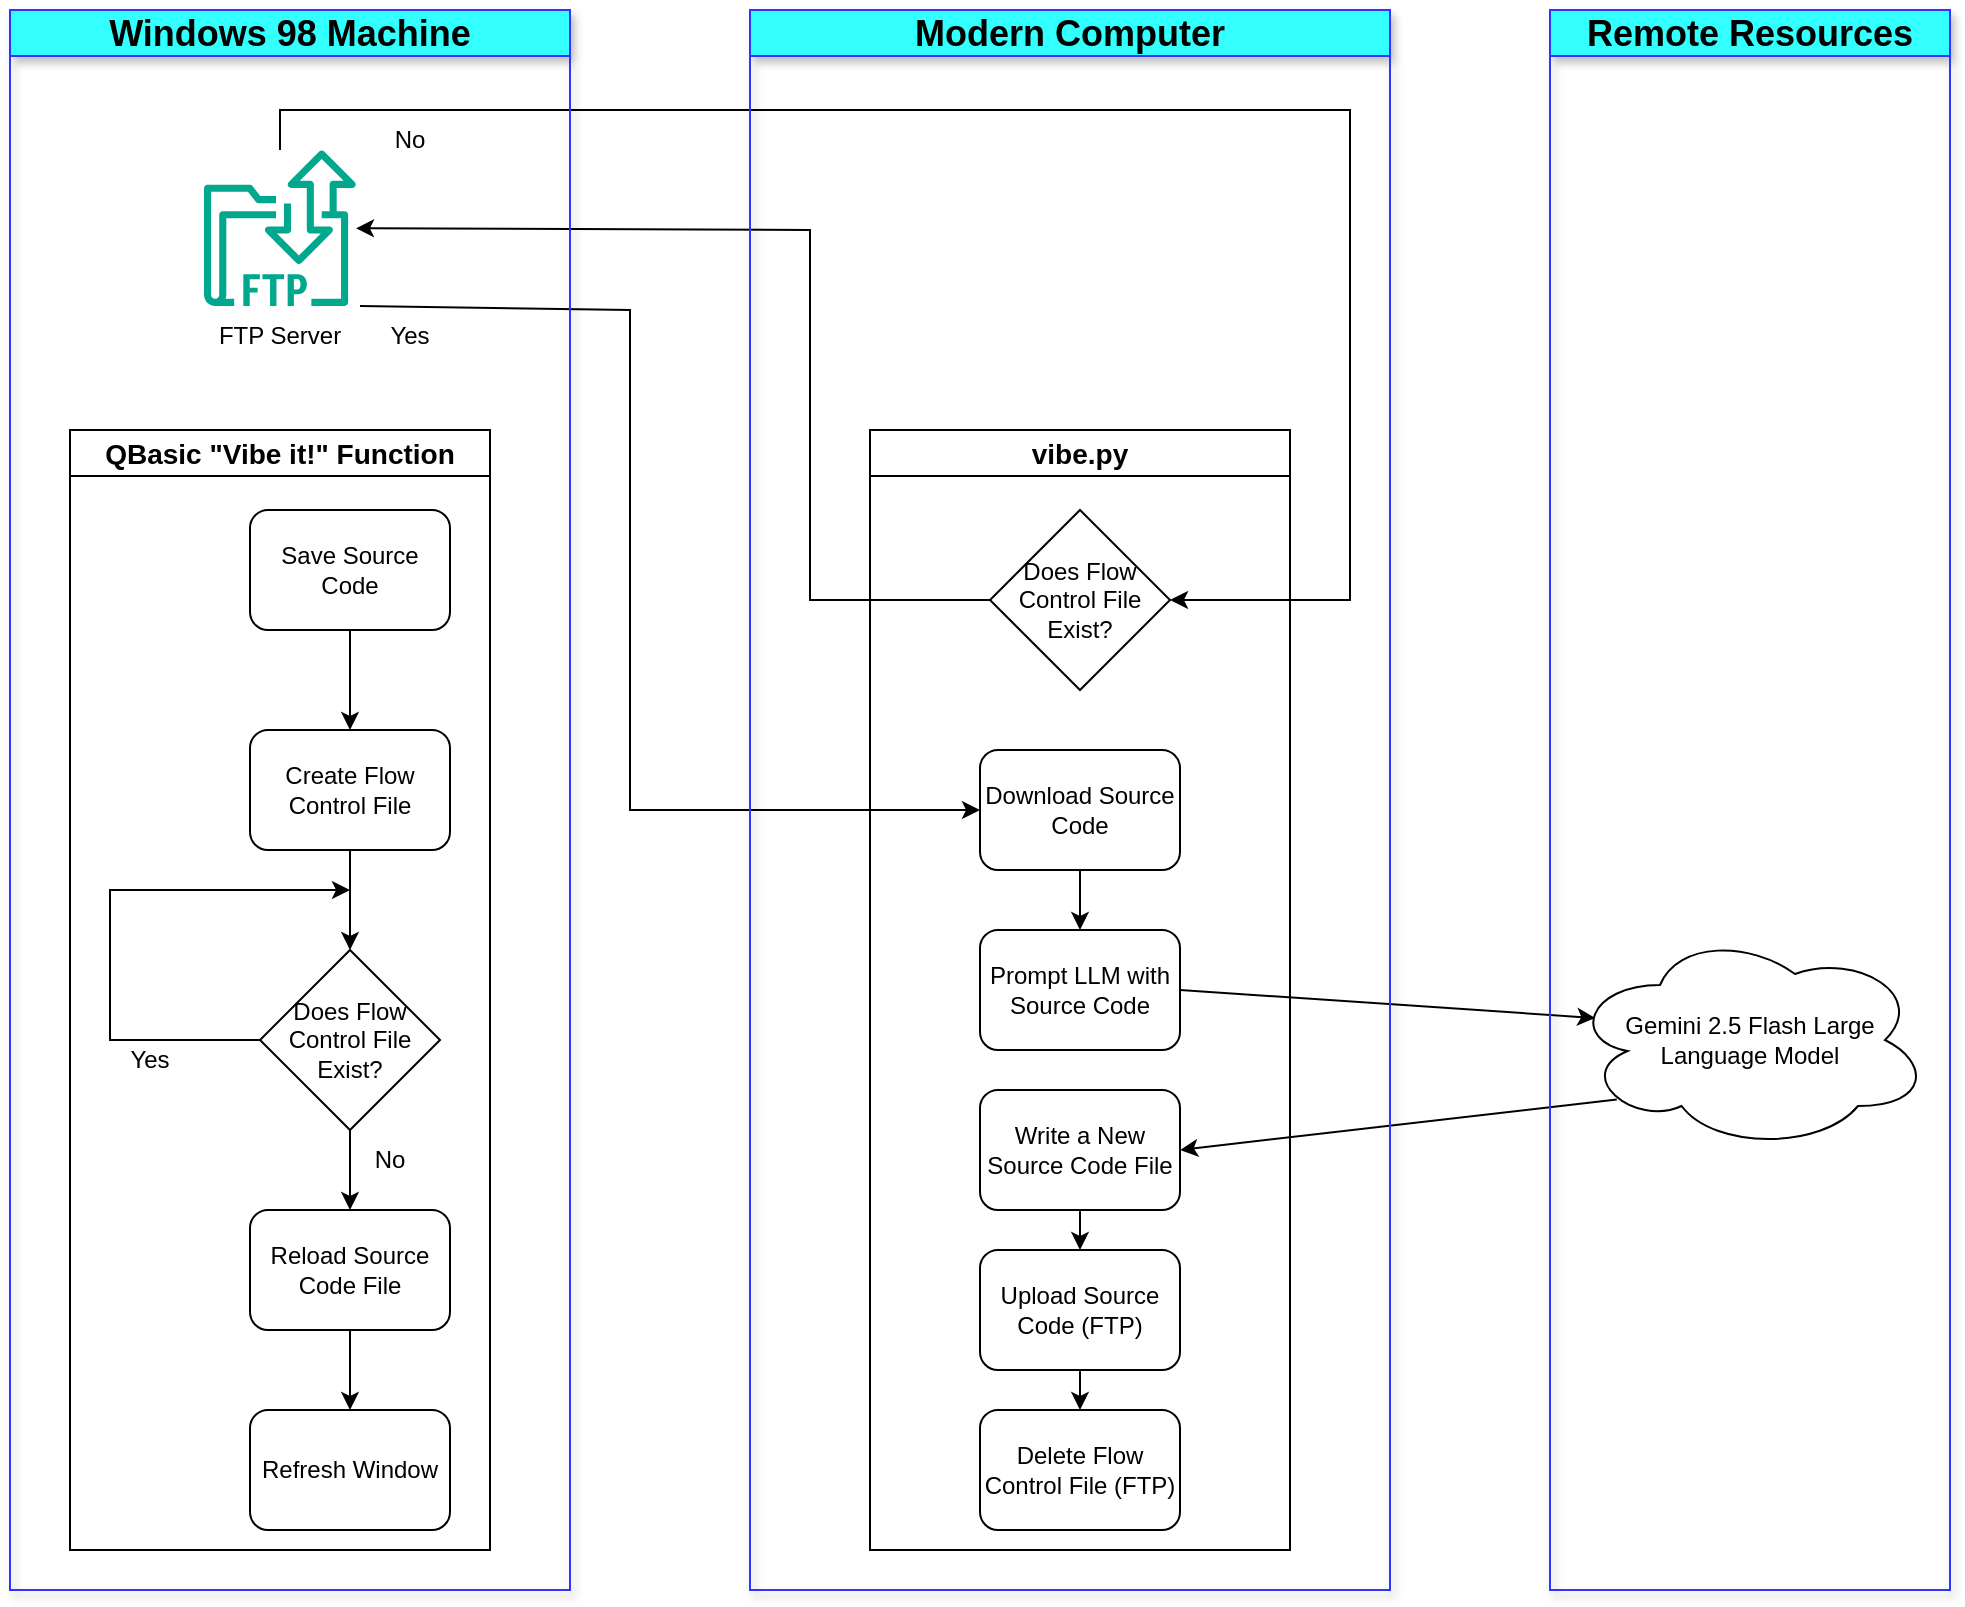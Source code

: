 <mxfile version="26.1.1">
  <diagram name="Page-1" id="vf8676xWwSwsVDpkcKIF">
    <mxGraphModel dx="1906" dy="2333" grid="1" gridSize="10" guides="1" tooltips="1" connect="1" arrows="1" fold="1" page="1" pageScale="1" pageWidth="850" pageHeight="1400" math="0" shadow="0">
      <root>
        <mxCell id="0" />
        <mxCell id="1" parent="0" />
        <mxCell id="vK8tLTEhmz0fo8iZFx5g-5" value="Create Flow Control File" style="rounded=1;whiteSpace=wrap;html=1;" vertex="1" parent="1">
          <mxGeometry x="190" y="250" width="100" height="60" as="geometry" />
        </mxCell>
        <mxCell id="vK8tLTEhmz0fo8iZFx5g-6" value="Save Source Code" style="rounded=1;whiteSpace=wrap;html=1;" vertex="1" parent="1">
          <mxGeometry x="190" y="140" width="100" height="60" as="geometry" />
        </mxCell>
        <mxCell id="vK8tLTEhmz0fo8iZFx5g-7" value="Does Flow Control File&lt;div&gt;Exist?&lt;/div&gt;" style="rhombus;whiteSpace=wrap;html=1;" vertex="1" parent="1">
          <mxGeometry x="195" y="360" width="90" height="90" as="geometry" />
        </mxCell>
        <mxCell id="vK8tLTEhmz0fo8iZFx5g-8" value="" style="endArrow=classic;html=1;rounded=0;exitX=0.5;exitY=1;exitDx=0;exitDy=0;entryX=0.5;entryY=0;entryDx=0;entryDy=0;" edge="1" parent="1" source="vK8tLTEhmz0fo8iZFx5g-5" target="vK8tLTEhmz0fo8iZFx5g-7">
          <mxGeometry width="50" height="50" relative="1" as="geometry">
            <mxPoint x="450" y="430" as="sourcePoint" />
            <mxPoint x="500" y="380" as="targetPoint" />
          </mxGeometry>
        </mxCell>
        <mxCell id="vK8tLTEhmz0fo8iZFx5g-9" value="" style="endArrow=classic;html=1;rounded=0;exitX=0.5;exitY=1;exitDx=0;exitDy=0;" edge="1" parent="1" source="vK8tLTEhmz0fo8iZFx5g-6" target="vK8tLTEhmz0fo8iZFx5g-5">
          <mxGeometry width="50" height="50" relative="1" as="geometry">
            <mxPoint x="450" y="430" as="sourcePoint" />
            <mxPoint x="500" y="380" as="targetPoint" />
          </mxGeometry>
        </mxCell>
        <mxCell id="vK8tLTEhmz0fo8iZFx5g-10" value="" style="endArrow=classic;html=1;rounded=0;exitX=0;exitY=0.5;exitDx=0;exitDy=0;" edge="1" parent="1" source="vK8tLTEhmz0fo8iZFx5g-7">
          <mxGeometry width="50" height="50" relative="1" as="geometry">
            <mxPoint x="450" y="430" as="sourcePoint" />
            <mxPoint x="240" y="330" as="targetPoint" />
            <Array as="points">
              <mxPoint x="120" y="405" />
              <mxPoint x="120" y="330" />
            </Array>
          </mxGeometry>
        </mxCell>
        <mxCell id="vK8tLTEhmz0fo8iZFx5g-14" value="Reload Source Code File" style="rounded=1;whiteSpace=wrap;html=1;" vertex="1" parent="1">
          <mxGeometry x="190" y="490" width="100" height="60" as="geometry" />
        </mxCell>
        <mxCell id="vK8tLTEhmz0fo8iZFx5g-15" value="Refresh Window" style="rounded=1;whiteSpace=wrap;html=1;" vertex="1" parent="1">
          <mxGeometry x="190" y="590" width="100" height="60" as="geometry" />
        </mxCell>
        <mxCell id="vK8tLTEhmz0fo8iZFx5g-16" value="" style="endArrow=classic;html=1;rounded=0;exitX=0.5;exitY=1;exitDx=0;exitDy=0;entryX=0.5;entryY=0;entryDx=0;entryDy=0;" edge="1" parent="1" source="vK8tLTEhmz0fo8iZFx5g-7" target="vK8tLTEhmz0fo8iZFx5g-14">
          <mxGeometry width="50" height="50" relative="1" as="geometry">
            <mxPoint x="450" y="430" as="sourcePoint" />
            <mxPoint x="500" y="380" as="targetPoint" />
          </mxGeometry>
        </mxCell>
        <mxCell id="vK8tLTEhmz0fo8iZFx5g-17" value="" style="endArrow=classic;html=1;rounded=0;exitX=0.5;exitY=1;exitDx=0;exitDy=0;entryX=0.5;entryY=0;entryDx=0;entryDy=0;" edge="1" parent="1" source="vK8tLTEhmz0fo8iZFx5g-14" target="vK8tLTEhmz0fo8iZFx5g-15">
          <mxGeometry width="50" height="50" relative="1" as="geometry">
            <mxPoint x="450" y="430" as="sourcePoint" />
            <mxPoint x="500" y="380" as="targetPoint" />
          </mxGeometry>
        </mxCell>
        <mxCell id="vK8tLTEhmz0fo8iZFx5g-18" value="No" style="text;html=1;align=center;verticalAlign=middle;whiteSpace=wrap;rounded=0;" vertex="1" parent="1">
          <mxGeometry x="230" y="450" width="60" height="30" as="geometry" />
        </mxCell>
        <mxCell id="vK8tLTEhmz0fo8iZFx5g-20" value="&lt;font style=&quot;font-size: 14px;&quot;&gt;QBasic &quot;Vibe it!&quot; Function&lt;/font&gt;" style="swimlane;whiteSpace=wrap;html=1;" vertex="1" parent="1">
          <mxGeometry x="100" y="100" width="210" height="560" as="geometry" />
        </mxCell>
        <mxCell id="vK8tLTEhmz0fo8iZFx5g-12" value="Yes" style="text;html=1;align=center;verticalAlign=middle;whiteSpace=wrap;rounded=0;" vertex="1" parent="vK8tLTEhmz0fo8iZFx5g-20">
          <mxGeometry x="10" y="300" width="60" height="30" as="geometry" />
        </mxCell>
        <mxCell id="vK8tLTEhmz0fo8iZFx5g-24" value="" style="sketch=0;outlineConnect=0;fontColor=#232F3E;gradientColor=none;fillColor=#01A88D;strokeColor=none;dashed=0;verticalLabelPosition=bottom;verticalAlign=top;align=center;html=1;fontSize=12;fontStyle=0;aspect=fixed;shape=mxgraph.aws4.transfer_for_ftp_resource;" vertex="1" parent="1">
          <mxGeometry x="167" y="-40" width="76" height="78" as="geometry" />
        </mxCell>
        <mxCell id="vK8tLTEhmz0fo8iZFx5g-25" value="FTP Server" style="text;html=1;align=center;verticalAlign=middle;whiteSpace=wrap;rounded=0;" vertex="1" parent="1">
          <mxGeometry x="165" y="38" width="80" height="30" as="geometry" />
        </mxCell>
        <mxCell id="vK8tLTEhmz0fo8iZFx5g-26" value="&lt;font style=&quot;font-size: 14px;&quot;&gt;vibe.py&lt;/font&gt;" style="swimlane;whiteSpace=wrap;html=1;startSize=23;" vertex="1" parent="1">
          <mxGeometry x="500" y="100" width="210" height="560" as="geometry" />
        </mxCell>
        <mxCell id="vK8tLTEhmz0fo8iZFx5g-27" value="Does Flow Control File&lt;div&gt;Exist?&lt;/div&gt;" style="rhombus;whiteSpace=wrap;html=1;" vertex="1" parent="vK8tLTEhmz0fo8iZFx5g-26">
          <mxGeometry x="60" y="40" width="90" height="90" as="geometry" />
        </mxCell>
        <mxCell id="vK8tLTEhmz0fo8iZFx5g-31" value="Download Source Code" style="rounded=1;whiteSpace=wrap;html=1;" vertex="1" parent="vK8tLTEhmz0fo8iZFx5g-26">
          <mxGeometry x="55" y="160" width="100" height="60" as="geometry" />
        </mxCell>
        <mxCell id="vK8tLTEhmz0fo8iZFx5g-36" value="Prompt LLM with Source Code" style="rounded=1;whiteSpace=wrap;html=1;" vertex="1" parent="vK8tLTEhmz0fo8iZFx5g-26">
          <mxGeometry x="55" y="250" width="100" height="60" as="geometry" />
        </mxCell>
        <mxCell id="vK8tLTEhmz0fo8iZFx5g-37" value="" style="endArrow=classic;html=1;rounded=0;exitX=0.5;exitY=1;exitDx=0;exitDy=0;entryX=0.5;entryY=0;entryDx=0;entryDy=0;" edge="1" parent="vK8tLTEhmz0fo8iZFx5g-26" source="vK8tLTEhmz0fo8iZFx5g-31" target="vK8tLTEhmz0fo8iZFx5g-36">
          <mxGeometry width="50" height="50" relative="1" as="geometry">
            <mxPoint x="-100" y="220" as="sourcePoint" />
            <mxPoint x="-50" y="170" as="targetPoint" />
          </mxGeometry>
        </mxCell>
        <mxCell id="vK8tLTEhmz0fo8iZFx5g-39" value="Write a New Source Code File" style="rounded=1;whiteSpace=wrap;html=1;" vertex="1" parent="vK8tLTEhmz0fo8iZFx5g-26">
          <mxGeometry x="55" y="330" width="100" height="60" as="geometry" />
        </mxCell>
        <mxCell id="vK8tLTEhmz0fo8iZFx5g-41" value="Upload Source Code (FTP)" style="rounded=1;whiteSpace=wrap;html=1;" vertex="1" parent="vK8tLTEhmz0fo8iZFx5g-26">
          <mxGeometry x="55" y="410" width="100" height="60" as="geometry" />
        </mxCell>
        <mxCell id="vK8tLTEhmz0fo8iZFx5g-42" value="Delete Flow Control File (FTP)" style="rounded=1;whiteSpace=wrap;html=1;" vertex="1" parent="vK8tLTEhmz0fo8iZFx5g-26">
          <mxGeometry x="55" y="490" width="100" height="60" as="geometry" />
        </mxCell>
        <mxCell id="vK8tLTEhmz0fo8iZFx5g-43" value="" style="endArrow=classic;html=1;rounded=0;exitX=0.5;exitY=1;exitDx=0;exitDy=0;" edge="1" parent="vK8tLTEhmz0fo8iZFx5g-26" source="vK8tLTEhmz0fo8iZFx5g-39" target="vK8tLTEhmz0fo8iZFx5g-41">
          <mxGeometry width="50" height="50" relative="1" as="geometry">
            <mxPoint x="-100" y="220" as="sourcePoint" />
            <mxPoint x="-50" y="170" as="targetPoint" />
          </mxGeometry>
        </mxCell>
        <mxCell id="vK8tLTEhmz0fo8iZFx5g-44" value="" style="endArrow=classic;html=1;rounded=0;exitX=0.5;exitY=1;exitDx=0;exitDy=0;entryX=0.5;entryY=0;entryDx=0;entryDy=0;" edge="1" parent="vK8tLTEhmz0fo8iZFx5g-26" source="vK8tLTEhmz0fo8iZFx5g-41" target="vK8tLTEhmz0fo8iZFx5g-42">
          <mxGeometry width="50" height="50" relative="1" as="geometry">
            <mxPoint x="-110" y="420" as="sourcePoint" />
            <mxPoint x="-60" y="370" as="targetPoint" />
          </mxGeometry>
        </mxCell>
        <mxCell id="vK8tLTEhmz0fo8iZFx5g-28" value="" style="endArrow=classic;html=1;rounded=0;exitX=0;exitY=0.5;exitDx=0;exitDy=0;" edge="1" parent="1" source="vK8tLTEhmz0fo8iZFx5g-27" target="vK8tLTEhmz0fo8iZFx5g-24">
          <mxGeometry width="50" height="50" relative="1" as="geometry">
            <mxPoint x="400" y="320" as="sourcePoint" />
            <mxPoint x="470" as="targetPoint" />
            <Array as="points">
              <mxPoint x="470" y="185" />
              <mxPoint x="470" />
            </Array>
          </mxGeometry>
        </mxCell>
        <mxCell id="vK8tLTEhmz0fo8iZFx5g-29" value="" style="endArrow=classic;html=1;rounded=0;entryX=1;entryY=0.5;entryDx=0;entryDy=0;" edge="1" parent="1" source="vK8tLTEhmz0fo8iZFx5g-24" target="vK8tLTEhmz0fo8iZFx5g-27">
          <mxGeometry width="50" height="50" relative="1" as="geometry">
            <mxPoint x="400" y="200" as="sourcePoint" />
            <mxPoint x="780" y="220" as="targetPoint" />
            <Array as="points">
              <mxPoint x="205" y="-60" />
              <mxPoint x="740" y="-60" />
              <mxPoint x="740" y="185" />
            </Array>
          </mxGeometry>
        </mxCell>
        <mxCell id="vK8tLTEhmz0fo8iZFx5g-30" value="No" style="text;html=1;align=center;verticalAlign=middle;whiteSpace=wrap;rounded=0;" vertex="1" parent="1">
          <mxGeometry x="240" y="-60" width="60" height="30" as="geometry" />
        </mxCell>
        <mxCell id="vK8tLTEhmz0fo8iZFx5g-32" value="" style="endArrow=classic;html=1;rounded=0;exitX=1;exitY=0;exitDx=0;exitDy=0;entryX=0;entryY=0.5;entryDx=0;entryDy=0;" edge="1" parent="1" source="vK8tLTEhmz0fo8iZFx5g-25" target="vK8tLTEhmz0fo8iZFx5g-31">
          <mxGeometry width="50" height="50" relative="1" as="geometry">
            <mxPoint x="400" y="320" as="sourcePoint" />
            <mxPoint x="450" y="270" as="targetPoint" />
            <Array as="points">
              <mxPoint x="380" y="40" />
              <mxPoint x="380" y="290" />
            </Array>
          </mxGeometry>
        </mxCell>
        <mxCell id="vK8tLTEhmz0fo8iZFx5g-33" value="Yes" style="text;html=1;align=center;verticalAlign=middle;whiteSpace=wrap;rounded=0;" vertex="1" parent="1">
          <mxGeometry x="240" y="38" width="60" height="30" as="geometry" />
        </mxCell>
        <mxCell id="vK8tLTEhmz0fo8iZFx5g-38" value="" style="endArrow=classic;html=1;rounded=0;exitX=1;exitY=0.5;exitDx=0;exitDy=0;entryX=0.07;entryY=0.4;entryDx=0;entryDy=0;entryPerimeter=0;" edge="1" parent="1" source="vK8tLTEhmz0fo8iZFx5g-36" target="vK8tLTEhmz0fo8iZFx5g-34">
          <mxGeometry width="50" height="50" relative="1" as="geometry">
            <mxPoint x="400" y="320" as="sourcePoint" />
            <mxPoint x="450" y="270" as="targetPoint" />
          </mxGeometry>
        </mxCell>
        <mxCell id="vK8tLTEhmz0fo8iZFx5g-40" value="" style="endArrow=classic;html=1;rounded=0;exitX=0.13;exitY=0.77;exitDx=0;exitDy=0;exitPerimeter=0;entryX=1;entryY=0.5;entryDx=0;entryDy=0;" edge="1" parent="1" source="vK8tLTEhmz0fo8iZFx5g-34" target="vK8tLTEhmz0fo8iZFx5g-39">
          <mxGeometry width="50" height="50" relative="1" as="geometry">
            <mxPoint x="400" y="320" as="sourcePoint" />
            <mxPoint x="450" y="270" as="targetPoint" />
          </mxGeometry>
        </mxCell>
        <mxCell id="vK8tLTEhmz0fo8iZFx5g-45" value="&lt;font style=&quot;font-size: 18px;&quot;&gt;Windows 98 Machine&lt;/font&gt;" style="swimlane;whiteSpace=wrap;html=1;fillColor=#33FFFF;shadow=1;strokeColor=#3333FF;" vertex="1" parent="1">
          <mxGeometry x="70" y="-110" width="280" height="790" as="geometry" />
        </mxCell>
        <mxCell id="vK8tLTEhmz0fo8iZFx5g-50" value="&lt;font style=&quot;font-size: 18px;&quot;&gt;Modern Computer&lt;/font&gt;" style="swimlane;whiteSpace=wrap;html=1;fillColor=#33FFFF;shadow=1;strokeColor=#3333FF;" vertex="1" parent="1">
          <mxGeometry x="440" y="-110" width="320" height="790" as="geometry" />
        </mxCell>
        <mxCell id="vK8tLTEhmz0fo8iZFx5g-51" value="&lt;font style=&quot;font-size: 18px;&quot;&gt;Remote Resources&lt;/font&gt;" style="swimlane;whiteSpace=wrap;html=1;fillColor=#33FFFF;shadow=1;strokeColor=#3333FF;startSize=23;" vertex="1" parent="1">
          <mxGeometry x="840" y="-110" width="200" height="790" as="geometry" />
        </mxCell>
        <mxCell id="vK8tLTEhmz0fo8iZFx5g-34" value="Gemini 2.5 Flash Large Language Model" style="ellipse;shape=cloud;whiteSpace=wrap;html=1;" vertex="1" parent="vK8tLTEhmz0fo8iZFx5g-51">
          <mxGeometry x="10" y="460" width="180" height="110" as="geometry" />
        </mxCell>
      </root>
    </mxGraphModel>
  </diagram>
</mxfile>
